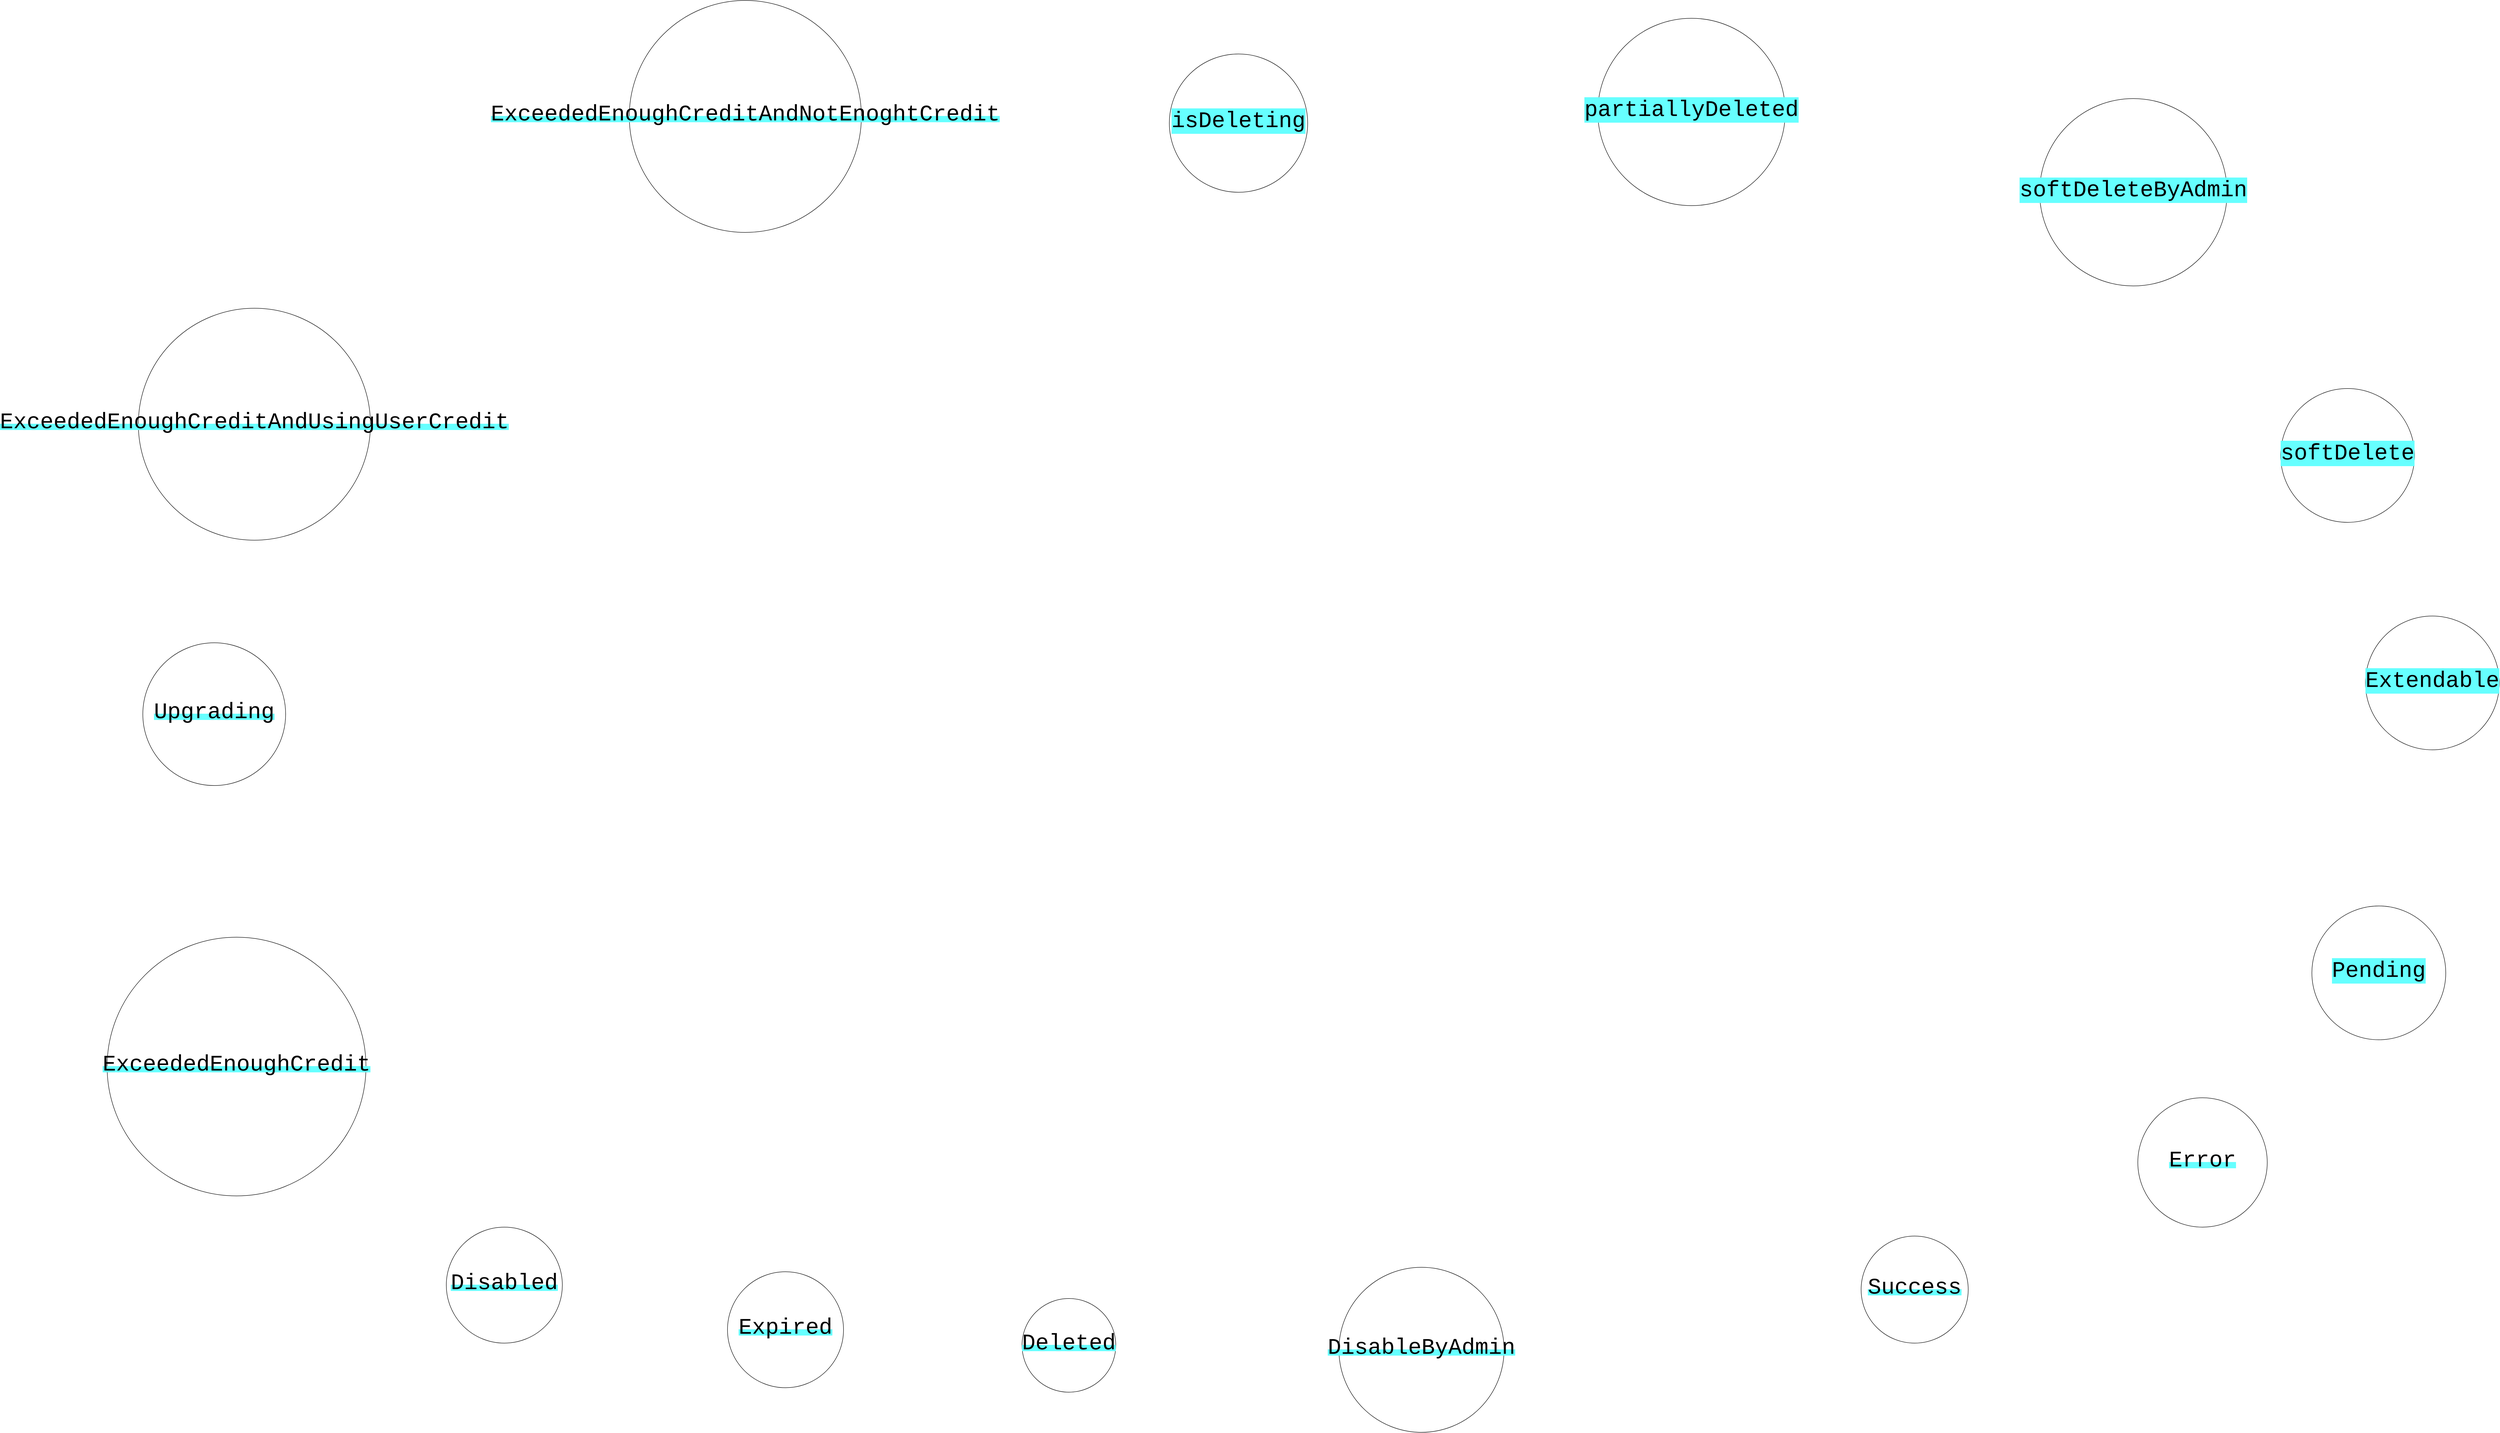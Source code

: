 <mxfile version="28.0.3">
  <diagram name="Page-1" id="IjcdsjLOc46HLxBzavNY">
    <mxGraphModel dx="9130" dy="4985" grid="1" gridSize="10" guides="1" tooltips="1" connect="1" arrows="1" fold="1" page="1" pageScale="1" pageWidth="2000" pageHeight="1100" math="0" shadow="0">
      <root>
        <mxCell id="0" />
        <mxCell id="1" parent="0" />
        <mxCell id="j0swwjcuDWZmHsp1aVG4-15" value="&lt;div style=&quot;font-family: Consolas, &amp;quot;Courier New&amp;quot;, monospace; line-height: 19px; white-space: pre;&quot;&gt;&lt;font style=&quot;background-color: rgb(102, 255, 255); color: rgb(0, 0, 0); font-size: 50px;&quot;&gt;Pending&lt;/font&gt;&lt;/div&gt;" style="ellipse;whiteSpace=wrap;html=1;aspect=fixed;strokeColor=#000000;" vertex="1" parent="1">
          <mxGeometry x="3160" y="1010" width="300" height="300" as="geometry" />
        </mxCell>
        <mxCell id="j0swwjcuDWZmHsp1aVG4-23" value="&lt;div style=&quot;font-family: Consolas, &amp;quot;Courier New&amp;quot;, monospace; line-height: 19px; white-space: pre;&quot;&gt;&lt;span style=&quot;background-color: rgb(102, 255, 255);&quot;&gt;&lt;font style=&quot;font-size: 50px;&quot;&gt;Error&lt;/font&gt;&lt;/span&gt;&lt;/div&gt;" style="ellipse;whiteSpace=wrap;html=1;aspect=fixed;strokeColor=#000000;" vertex="1" parent="1">
          <mxGeometry x="2770" y="1440" width="290" height="290" as="geometry" />
        </mxCell>
        <mxCell id="j0swwjcuDWZmHsp1aVG4-24" value="&lt;div style=&quot;font-family: Consolas, &amp;quot;Courier New&amp;quot;, monospace; line-height: 19px; white-space: pre;&quot;&gt;&lt;span style=&quot;background-color: rgb(102, 255, 255);&quot;&gt;&lt;font style=&quot;font-size: 50px;&quot;&gt;Success&lt;/font&gt;&lt;/span&gt;&lt;/div&gt;" style="ellipse;whiteSpace=wrap;html=1;aspect=fixed;strokeColor=#000000;" vertex="1" parent="1">
          <mxGeometry x="2150" y="1750" width="240" height="240" as="geometry" />
        </mxCell>
        <mxCell id="j0swwjcuDWZmHsp1aVG4-25" value="&lt;div style=&quot;font-family: Consolas, &amp;quot;Courier New&amp;quot;, monospace; line-height: 19px; white-space: pre;&quot;&gt;&lt;span style=&quot;background-color: rgb(102, 255, 255);&quot;&gt;&lt;font style=&quot;font-size: 50px;&quot;&gt;DisableByAdmin&lt;/font&gt;&lt;/span&gt;&lt;/div&gt;" style="ellipse;whiteSpace=wrap;html=1;aspect=fixed;strokeColor=#000000;" vertex="1" parent="1">
          <mxGeometry x="980" y="1820" width="370" height="370" as="geometry" />
        </mxCell>
        <mxCell id="j0swwjcuDWZmHsp1aVG4-26" value="&lt;div style=&quot;font-family: Consolas, &amp;quot;Courier New&amp;quot;, monospace; line-height: 19px; white-space: pre;&quot;&gt;&lt;span style=&quot;background-color: rgb(102, 255, 255);&quot;&gt;&lt;font style=&quot;font-size: 50px;&quot;&gt;Deleted&lt;/font&gt;&lt;/span&gt;&lt;/div&gt;" style="ellipse;whiteSpace=wrap;html=1;aspect=fixed;strokeColor=#000000;" vertex="1" parent="1">
          <mxGeometry x="270" y="1890" width="210" height="210" as="geometry" />
        </mxCell>
        <mxCell id="j0swwjcuDWZmHsp1aVG4-27" value="&lt;div style=&quot;font-family: Consolas, &amp;quot;Courier New&amp;quot;, monospace; line-height: 19px; white-space: pre;&quot;&gt;&lt;span style=&quot;background-color: rgb(102, 255, 255);&quot;&gt;&lt;font style=&quot;font-size: 50px;&quot;&gt;Expired&lt;/font&gt;&lt;/span&gt;&lt;/div&gt;" style="ellipse;whiteSpace=wrap;html=1;aspect=fixed;strokeColor=#000000;" vertex="1" parent="1">
          <mxGeometry x="-390" y="1830" width="260" height="260" as="geometry" />
        </mxCell>
        <mxCell id="j0swwjcuDWZmHsp1aVG4-28" value="&lt;div style=&quot;font-family: Consolas, &amp;quot;Courier New&amp;quot;, monospace; line-height: 19px; white-space: pre;&quot;&gt;&lt;span style=&quot;background-color: rgb(102, 255, 255);&quot;&gt;&lt;font style=&quot;font-size: 50px;&quot;&gt;Disabled&lt;/font&gt;&lt;/span&gt;&lt;/div&gt;" style="ellipse;whiteSpace=wrap;html=1;aspect=fixed;strokeColor=#000000;" vertex="1" parent="1">
          <mxGeometry x="-1020" y="1730" width="260" height="260" as="geometry" />
        </mxCell>
        <mxCell id="j0swwjcuDWZmHsp1aVG4-29" value="&lt;div style=&quot;font-family: Consolas, &amp;quot;Courier New&amp;quot;, monospace; line-height: 19px; white-space: pre;&quot;&gt;&lt;span style=&quot;background-color: rgb(102, 255, 255);&quot;&gt;&lt;font style=&quot;font-size: 50px;&quot;&gt;ExceededEnoughCredit&lt;/font&gt;&lt;/span&gt;&lt;/div&gt;" style="ellipse;whiteSpace=wrap;html=1;aspect=fixed;strokeColor=#000000;" vertex="1" parent="1">
          <mxGeometry x="-1780" y="1080" width="580" height="580" as="geometry" />
        </mxCell>
        <mxCell id="j0swwjcuDWZmHsp1aVG4-31" value="&lt;div style=&quot;font-family: Consolas, &amp;quot;Courier New&amp;quot;, monospace; line-height: 19px; white-space: pre;&quot;&gt;&lt;span style=&quot;background-color: rgb(102, 255, 255);&quot;&gt;&lt;font style=&quot;font-size: 50px;&quot;&gt;Upgrading&lt;/font&gt;&lt;/span&gt;&lt;/div&gt;" style="ellipse;whiteSpace=wrap;html=1;aspect=fixed;strokeColor=#000000;" vertex="1" parent="1">
          <mxGeometry x="-1700" y="420" width="320" height="320" as="geometry" />
        </mxCell>
        <mxCell id="j0swwjcuDWZmHsp1aVG4-32" value="&lt;div style=&quot;font-family: Consolas, &amp;quot;Courier New&amp;quot;, monospace; line-height: 19px; white-space: pre;&quot;&gt;&lt;span style=&quot;background-color: rgb(102, 255, 255);&quot;&gt;&lt;font style=&quot;font-size: 50px;&quot;&gt;ExceededEnoughCreditAndUsingUserCredit&lt;/font&gt;&lt;/span&gt;&lt;/div&gt;" style="ellipse;whiteSpace=wrap;html=1;aspect=fixed;strokeColor=#000000;" vertex="1" parent="1">
          <mxGeometry x="-1710" y="-330" width="520" height="520" as="geometry" />
        </mxCell>
        <mxCell id="j0swwjcuDWZmHsp1aVG4-33" value="&lt;div style=&quot;font-family: Consolas, &amp;quot;Courier New&amp;quot;, monospace; line-height: 19px; white-space: pre;&quot;&gt;&lt;span style=&quot;background-color: rgb(102, 255, 255);&quot;&gt;&lt;font style=&quot;font-size: 50px;&quot;&gt;ExceededEnoughCreditAndNotEnoghtCredit&lt;/font&gt;&lt;/span&gt;&lt;/div&gt;" style="ellipse;whiteSpace=wrap;html=1;aspect=fixed;strokeColor=#000000;" vertex="1" parent="1">
          <mxGeometry x="-610" y="-1020" width="520" height="520" as="geometry" />
        </mxCell>
        <mxCell id="j0swwjcuDWZmHsp1aVG4-34" value="&lt;div style=&quot;font-family: Consolas, &amp;quot;Courier New&amp;quot;, monospace; line-height: 19px; white-space: pre;&quot;&gt;&lt;font style=&quot;background-color: rgb(102, 255, 255); color: rgb(0, 0, 0); font-size: 50px;&quot;&gt;isDeleting&lt;/font&gt;&lt;/div&gt;" style="ellipse;whiteSpace=wrap;html=1;aspect=fixed;strokeColor=#000000;" vertex="1" parent="1">
          <mxGeometry x="600" y="-900" width="310" height="310" as="geometry" />
        </mxCell>
        <mxCell id="j0swwjcuDWZmHsp1aVG4-35" value="&lt;div style=&quot;font-family: Consolas, &amp;quot;Courier New&amp;quot;, monospace; line-height: 19px; white-space: pre;&quot;&gt;&lt;font style=&quot;background-color: rgb(102, 255, 255); color: rgb(0, 0, 0); font-size: 50px;&quot;&gt;partiallyDeleted&lt;/font&gt;&lt;/div&gt;" style="ellipse;whiteSpace=wrap;html=1;aspect=fixed;strokeColor=#000000;" vertex="1" parent="1">
          <mxGeometry x="1560" y="-980" width="420" height="420" as="geometry" />
        </mxCell>
        <mxCell id="j0swwjcuDWZmHsp1aVG4-36" value="&lt;div style=&quot;font-family: Consolas, &amp;quot;Courier New&amp;quot;, monospace; line-height: 19px; white-space: pre;&quot;&gt;&lt;font style=&quot;background-color: rgb(102, 255, 255); color: rgb(0, 0, 0); font-size: 50px;&quot;&gt;softDeleteByAdmin&lt;/font&gt;&lt;/div&gt;" style="ellipse;whiteSpace=wrap;html=1;aspect=fixed;strokeColor=#000000;" vertex="1" parent="1">
          <mxGeometry x="2550" y="-800" width="420" height="420" as="geometry" />
        </mxCell>
        <mxCell id="j0swwjcuDWZmHsp1aVG4-37" value="&lt;div style=&quot;font-family: Consolas, &amp;quot;Courier New&amp;quot;, monospace; line-height: 19px; white-space: pre;&quot;&gt;&lt;font style=&quot;background-color: rgb(102, 255, 255); color: rgb(0, 0, 0); font-size: 50px;&quot;&gt;softDelete&lt;/font&gt;&lt;/div&gt;" style="ellipse;whiteSpace=wrap;html=1;aspect=fixed;strokeColor=#000000;" vertex="1" parent="1">
          <mxGeometry x="3090" y="-150" width="300" height="300" as="geometry" />
        </mxCell>
        <mxCell id="j0swwjcuDWZmHsp1aVG4-38" value="&lt;div style=&quot;font-family: Consolas, &amp;quot;Courier New&amp;quot;, monospace; line-height: 19px; white-space: pre;&quot;&gt;&lt;font style=&quot;background-color: rgb(102, 255, 255); color: rgb(0, 0, 0); font-size: 50px;&quot;&gt;Extendable&lt;/font&gt;&lt;/div&gt;" style="ellipse;whiteSpace=wrap;html=1;aspect=fixed;strokeColor=#000000;" vertex="1" parent="1">
          <mxGeometry x="3280" y="360" width="300" height="300" as="geometry" />
        </mxCell>
      </root>
    </mxGraphModel>
  </diagram>
</mxfile>
